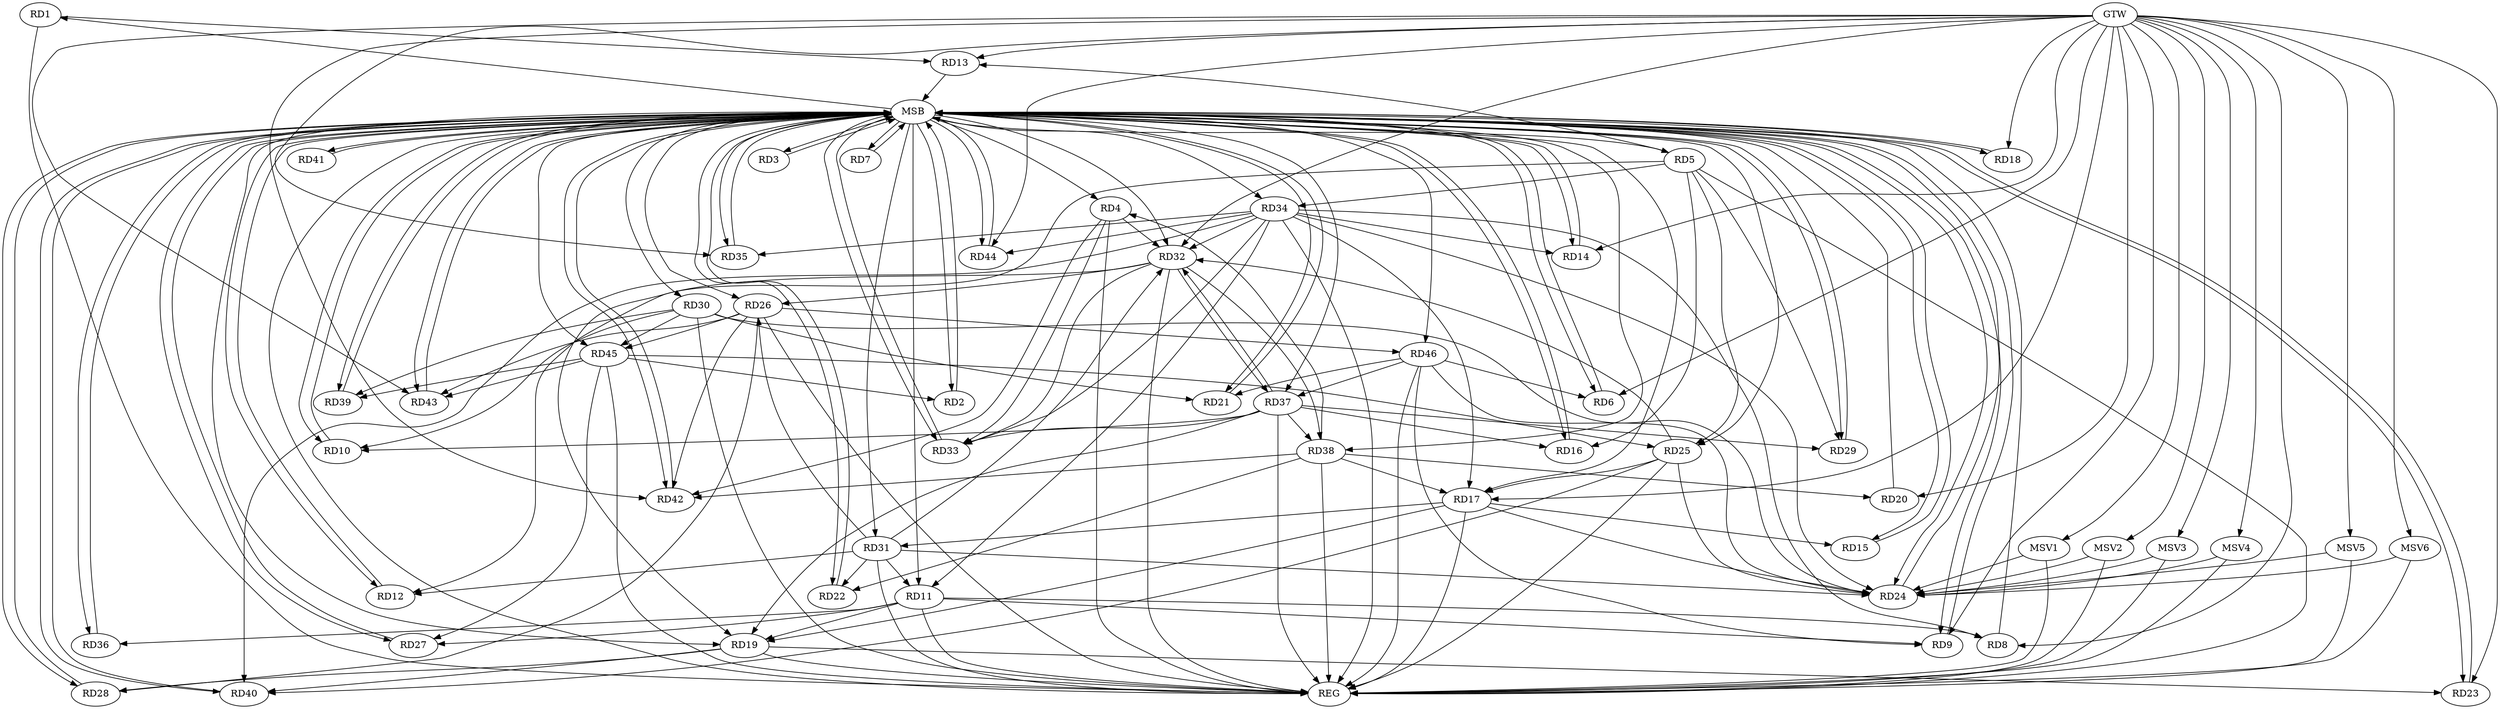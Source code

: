 strict digraph G {
  RD1 [ label="RD1" ];
  RD2 [ label="RD2" ];
  RD3 [ label="RD3" ];
  RD4 [ label="RD4" ];
  RD5 [ label="RD5" ];
  RD6 [ label="RD6" ];
  RD7 [ label="RD7" ];
  RD8 [ label="RD8" ];
  RD9 [ label="RD9" ];
  RD10 [ label="RD10" ];
  RD11 [ label="RD11" ];
  RD12 [ label="RD12" ];
  RD13 [ label="RD13" ];
  RD14 [ label="RD14" ];
  RD15 [ label="RD15" ];
  RD16 [ label="RD16" ];
  RD17 [ label="RD17" ];
  RD18 [ label="RD18" ];
  RD19 [ label="RD19" ];
  RD20 [ label="RD20" ];
  RD21 [ label="RD21" ];
  RD22 [ label="RD22" ];
  RD23 [ label="RD23" ];
  RD24 [ label="RD24" ];
  RD25 [ label="RD25" ];
  RD26 [ label="RD26" ];
  RD27 [ label="RD27" ];
  RD28 [ label="RD28" ];
  RD29 [ label="RD29" ];
  RD30 [ label="RD30" ];
  RD31 [ label="RD31" ];
  RD32 [ label="RD32" ];
  RD33 [ label="RD33" ];
  RD34 [ label="RD34" ];
  RD35 [ label="RD35" ];
  RD36 [ label="RD36" ];
  RD37 [ label="RD37" ];
  RD38 [ label="RD38" ];
  RD39 [ label="RD39" ];
  RD40 [ label="RD40" ];
  RD41 [ label="RD41" ];
  RD42 [ label="RD42" ];
  RD43 [ label="RD43" ];
  RD44 [ label="RD44" ];
  RD45 [ label="RD45" ];
  RD46 [ label="RD46" ];
  GTW [ label="GTW" ];
  REG [ label="REG" ];
  MSB [ label="MSB" ];
  MSV1 [ label="MSV1" ];
  MSV2 [ label="MSV2" ];
  MSV3 [ label="MSV3" ];
  MSV4 [ label="MSV4" ];
  MSV5 [ label="MSV5" ];
  MSV6 [ label="MSV6" ];
  RD1 -> RD13;
  RD45 -> RD2;
  RD4 -> RD32;
  RD4 -> RD33;
  RD38 -> RD4;
  RD4 -> RD42;
  RD5 -> RD13;
  RD5 -> RD16;
  RD5 -> RD19;
  RD5 -> RD25;
  RD5 -> RD29;
  RD5 -> RD34;
  RD46 -> RD6;
  RD11 -> RD8;
  RD34 -> RD8;
  RD11 -> RD9;
  RD46 -> RD9;
  RD30 -> RD10;
  RD37 -> RD10;
  RD11 -> RD19;
  RD11 -> RD27;
  RD31 -> RD11;
  RD34 -> RD11;
  RD11 -> RD36;
  RD31 -> RD12;
  RD32 -> RD12;
  RD34 -> RD14;
  RD17 -> RD15;
  RD37 -> RD16;
  RD17 -> RD19;
  RD17 -> RD24;
  RD25 -> RD17;
  RD17 -> RD31;
  RD34 -> RD17;
  RD38 -> RD17;
  RD19 -> RD23;
  RD19 -> RD28;
  RD37 -> RD19;
  RD19 -> RD40;
  RD38 -> RD20;
  RD30 -> RD21;
  RD46 -> RD21;
  RD31 -> RD22;
  RD38 -> RD22;
  RD25 -> RD24;
  RD30 -> RD24;
  RD31 -> RD24;
  RD34 -> RD24;
  RD46 -> RD24;
  RD25 -> RD32;
  RD25 -> RD40;
  RD45 -> RD25;
  RD26 -> RD28;
  RD31 -> RD26;
  RD32 -> RD26;
  RD26 -> RD42;
  RD26 -> RD43;
  RD26 -> RD45;
  RD26 -> RD46;
  RD45 -> RD27;
  RD37 -> RD29;
  RD30 -> RD39;
  RD30 -> RD45;
  RD31 -> RD32;
  RD32 -> RD33;
  RD34 -> RD32;
  RD32 -> RD37;
  RD37 -> RD32;
  RD32 -> RD38;
  RD34 -> RD33;
  RD37 -> RD33;
  RD34 -> RD35;
  RD34 -> RD40;
  RD34 -> RD44;
  RD37 -> RD38;
  RD46 -> RD37;
  RD38 -> RD42;
  RD45 -> RD39;
  RD45 -> RD43;
  GTW -> RD14;
  GTW -> RD9;
  GTW -> RD18;
  GTW -> RD44;
  GTW -> RD13;
  GTW -> RD32;
  GTW -> RD8;
  GTW -> RD42;
  GTW -> RD23;
  GTW -> RD6;
  GTW -> RD20;
  GTW -> RD43;
  GTW -> RD35;
  GTW -> RD17;
  RD1 -> REG;
  RD4 -> REG;
  RD5 -> REG;
  RD11 -> REG;
  RD17 -> REG;
  RD19 -> REG;
  RD25 -> REG;
  RD26 -> REG;
  RD30 -> REG;
  RD31 -> REG;
  RD32 -> REG;
  RD34 -> REG;
  RD37 -> REG;
  RD38 -> REG;
  RD45 -> REG;
  RD46 -> REG;
  RD2 -> MSB;
  MSB -> RD1;
  MSB -> RD3;
  MSB -> RD17;
  MSB -> RD43;
  MSB -> RD44;
  MSB -> REG;
  RD3 -> MSB;
  MSB -> RD15;
  RD6 -> MSB;
  MSB -> RD31;
  MSB -> RD32;
  MSB -> RD40;
  MSB -> RD41;
  MSB -> RD42;
  MSB -> RD45;
  RD7 -> MSB;
  MSB -> RD16;
  MSB -> RD29;
  MSB -> RD39;
  RD8 -> MSB;
  MSB -> RD4;
  MSB -> RD23;
  MSB -> RD26;
  RD9 -> MSB;
  MSB -> RD18;
  RD10 -> MSB;
  MSB -> RD5;
  MSB -> RD27;
  RD12 -> MSB;
  MSB -> RD46;
  RD13 -> MSB;
  MSB -> RD6;
  MSB -> RD19;
  RD14 -> MSB;
  MSB -> RD7;
  RD15 -> MSB;
  RD16 -> MSB;
  MSB -> RD11;
  MSB -> RD21;
  RD18 -> MSB;
  MSB -> RD2;
  MSB -> RD12;
  MSB -> RD14;
  MSB -> RD30;
  RD20 -> MSB;
  MSB -> RD24;
  RD21 -> MSB;
  MSB -> RD34;
  MSB -> RD35;
  RD22 -> MSB;
  MSB -> RD37;
  MSB -> RD38;
  RD23 -> MSB;
  RD24 -> MSB;
  MSB -> RD33;
  RD27 -> MSB;
  MSB -> RD10;
  MSB -> RD22;
  RD28 -> MSB;
  MSB -> RD36;
  RD29 -> MSB;
  MSB -> RD9;
  RD33 -> MSB;
  RD35 -> MSB;
  MSB -> RD25;
  MSB -> RD28;
  RD36 -> MSB;
  RD39 -> MSB;
  RD40 -> MSB;
  RD41 -> MSB;
  RD42 -> MSB;
  RD43 -> MSB;
  RD44 -> MSB;
  MSV1 -> RD24;
  MSV2 -> RD24;
  MSV3 -> RD24;
  MSV4 -> RD24;
  GTW -> MSV1;
  MSV1 -> REG;
  GTW -> MSV2;
  MSV2 -> REG;
  GTW -> MSV3;
  MSV3 -> REG;
  GTW -> MSV4;
  MSV4 -> REG;
  MSV5 -> RD24;
  MSV6 -> RD24;
  GTW -> MSV5;
  MSV5 -> REG;
  GTW -> MSV6;
  MSV6 -> REG;
}
